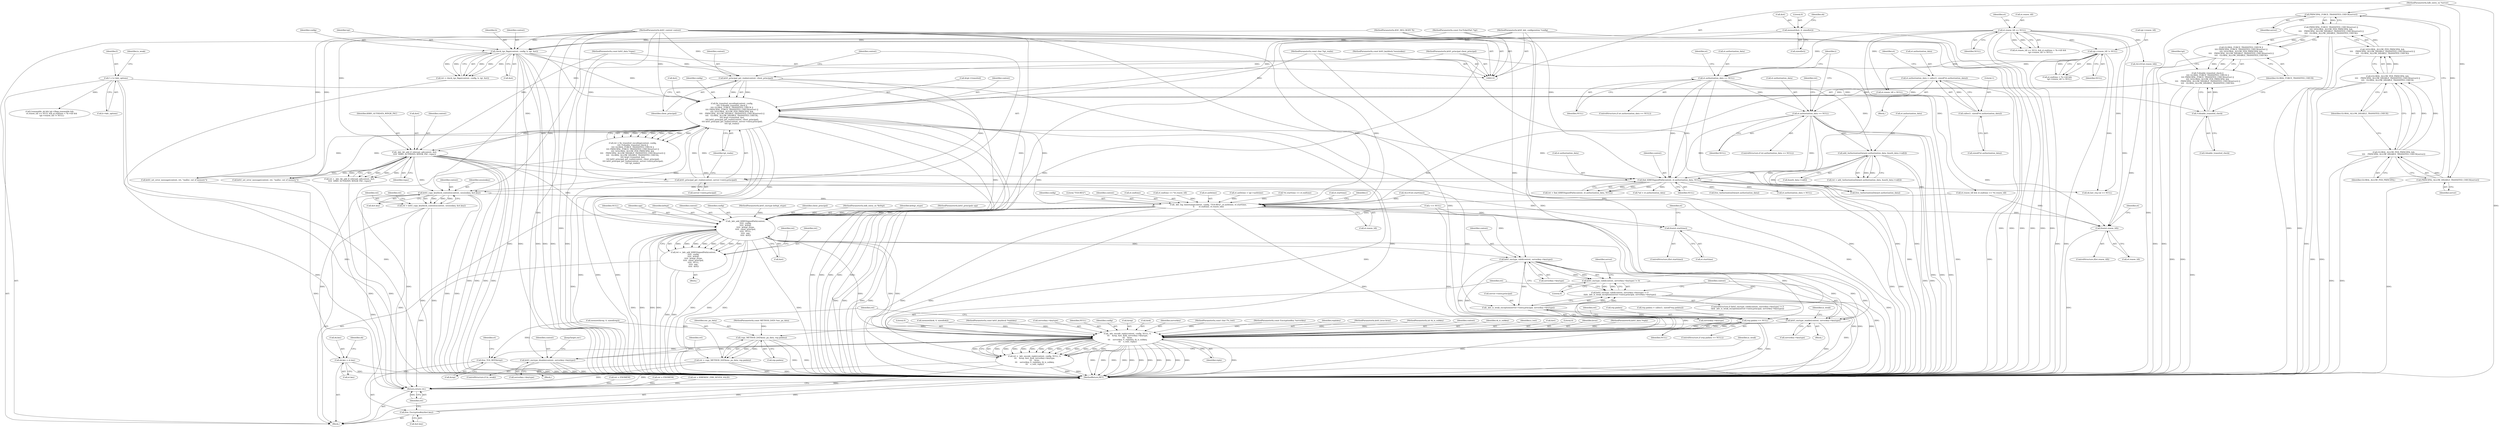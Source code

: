 digraph "0_heimdal_b1e699103f08d6a0ca46a122193c9da65f6cf837_1@API" {
"1000783" [label="(Call,krb5_copy_keyblock_contents(context, sessionkey, &et.key))"];
"1000642" [label="(Call,_kdc_tkt_add_if_relevant_ad(context, &et,\n\t\t\t\t\t  KRB5_AUTHDATA_WIN2K_PAC, rspac))"];
"1000226" [label="(Call,fix_transited_encoding(context, config,\n\t\t\t\t !f.disable_transited_check ||\n\t\t\t\t GLOBAL_FORCE_TRANSITED_CHECK ||\n\t\t\t\t PRINCIPAL_FORCE_TRANSITED_CHECK(server) ||\n\t\t\t\t !((GLOBAL_ALLOW_PER_PRINCIPAL &&\n\t\t\t\t    PRINCIPAL_ALLOW_DISABLE_TRANSITED_CHECK(server)) ||\n\t\t\t\t   GLOBAL_ALLOW_DISABLE_TRANSITED_CHECK),\n \t\t\t\t &tgt->transited, &et,\n \t\t\t\t krb5_principal_get_realm(context, client_principal),\n \t\t\t\t krb5_principal_get_realm(context, server->entry.principal),\n\t\t\t\t tgt_realm))"];
"1000255" [label="(Call,krb5_principal_get_realm(context, server->entry.principal))"];
"1000252" [label="(Call,krb5_principal_get_realm(context, client_principal))"];
"1000214" [label="(Call,check_tgs_flags(context, config, b, tgt, &et))"];
"1000111" [label="(MethodParameterIn,krb5_context context)"];
"1000112" [label="(MethodParameterIn,krb5_kdc_configuration *config)"];
"1000113" [label="(MethodParameterIn,KDC_REQ_BODY *b)"];
"1000115" [label="(MethodParameterIn,const EncTicketPart *tgt)"];
"1000156" [label="(Call,memset(&et, 0, sizeof(et)))"];
"1000126" [label="(MethodParameterIn,krb5_principal client_principal)"];
"1000229" [label="(Call,!f.disable_transited_check ||\n\t\t\t\t GLOBAL_FORCE_TRANSITED_CHECK ||\n\t\t\t\t PRINCIPAL_FORCE_TRANSITED_CHECK(server) ||\n\t\t\t\t !((GLOBAL_ALLOW_PER_PRINCIPAL &&\n\t\t\t\t    PRINCIPAL_ALLOW_DISABLE_TRANSITED_CHECK(server)) ||\n\t\t\t\t   GLOBAL_ALLOW_DISABLE_TRANSITED_CHECK))"];
"1000230" [label="(Call,!f.disable_transited_check)"];
"1000140" [label="(Call,f = b->kdc_options)"];
"1000234" [label="(Call,GLOBAL_FORCE_TRANSITED_CHECK ||\n\t\t\t\t PRINCIPAL_FORCE_TRANSITED_CHECK(server) ||\n\t\t\t\t !((GLOBAL_ALLOW_PER_PRINCIPAL &&\n\t\t\t\t    PRINCIPAL_ALLOW_DISABLE_TRANSITED_CHECK(server)) ||\n\t\t\t\t   GLOBAL_ALLOW_DISABLE_TRANSITED_CHECK))"];
"1000236" [label="(Call,PRINCIPAL_FORCE_TRANSITED_CHECK(server) ||\n\t\t\t\t !((GLOBAL_ALLOW_PER_PRINCIPAL &&\n\t\t\t\t    PRINCIPAL_ALLOW_DISABLE_TRANSITED_CHECK(server)) ||\n\t\t\t\t   GLOBAL_ALLOW_DISABLE_TRANSITED_CHECK))"];
"1000237" [label="(Call,PRINCIPAL_FORCE_TRANSITED_CHECK(server))"];
"1000122" [label="(MethodParameterIn,hdb_entry_ex *server)"];
"1000239" [label="(Call,!((GLOBAL_ALLOW_PER_PRINCIPAL &&\n\t\t\t\t    PRINCIPAL_ALLOW_DISABLE_TRANSITED_CHECK(server)) ||\n\t\t\t\t   GLOBAL_ALLOW_DISABLE_TRANSITED_CHECK))"];
"1000240" [label="(Call,(GLOBAL_ALLOW_PER_PRINCIPAL &&\n\t\t\t\t    PRINCIPAL_ALLOW_DISABLE_TRANSITED_CHECK(server)) ||\n\t\t\t\t   GLOBAL_ALLOW_DISABLE_TRANSITED_CHECK)"];
"1000241" [label="(Call,GLOBAL_ALLOW_PER_PRINCIPAL &&\n\t\t\t\t    PRINCIPAL_ALLOW_DISABLE_TRANSITED_CHECK(server))"];
"1000243" [label="(Call,PRINCIPAL_ALLOW_DISABLE_TRANSITED_CHECK(server))"];
"1000127" [label="(MethodParameterIn,const char *tgt_realm)"];
"1000131" [label="(MethodParameterIn,const krb5_data *rspac)"];
"1000725" [label="(Call,find_KRB5SignedPath(context, et.authorization_data, NULL))"];
"1000677" [label="(Call,et.authorization_data == NULL)"];
"1000665" [label="(Call,et.authorization_data = calloc(1, sizeof(*et.authorization_data)))"];
"1000669" [label="(Call,calloc(1, sizeof(*et.authorization_data)))"];
"1000659" [label="(Call,et.authorization_data == NULL)"];
"1000385" [label="(Call,et.renew_till == NULL)"];
"1000399" [label="(Call,tgt->renew_till != NULL)"];
"1000705" [label="(Call,add_AuthorizationData(et.authorization_data, &auth_data->val[i]))"];
"1000119" [label="(MethodParameterIn,const krb5_keyblock *sessionkey)"];
"1000781" [label="(Call,ret = krb5_copy_keyblock_contents(context, sessionkey, &et.key))"];
"1001120" [label="(Return,return ret;)"];
"1000807" [label="(Call,ek.key = et.key)"];
"1000909" [label="(Call,_kdc_log_timestamp(context, config, \"TGS-REQ\", et.authtime, et.starttime,\n\t\t       et.endtime, et.renew_till))"];
"1000949" [label="(Call,_kdc_add_KRB5SignedPath(context,\n\t\t\t\t\t  config,\n\t\t\t\t\t  krbtgt,\n\t\t\t\t\t  krbtgt_etype,\n\t\t\t\t\t  client_principal,\n\t\t\t\t\t  NULL,\n\t\t\t\t\t  spp,\n\t\t\t\t\t  &et))"];
"1000947" [label="(Call,ret = _kdc_add_KRB5SignedPath(context,\n\t\t\t\t\t  config,\n\t\t\t\t\t  krbtgt,\n\t\t\t\t\t  krbtgt_etype,\n\t\t\t\t\t  client_principal,\n\t\t\t\t\t  NULL,\n\t\t\t\t\t  spp,\n\t\t\t\t\t  &et))"];
"1000979" [label="(Call,rep.padata == NULL)"];
"1000991" [label="(Call,copy_METHOD_DATA(enc_pa_data, rep.padata))"];
"1000989" [label="(Call,ret = copy_METHOD_DATA(enc_pa_data, rep.padata))"];
"1001028" [label="(Call,_kdc_encode_reply(context, config, NULL, 0,\n\t\t\t    &rep, &et, &ek, serverkey->keytype,\n\t\t\t    kvno,\n\t\t\t    serverkey, 0, replykey, rk_is_subkey,\n\t\t\t    e_text, reply))"];
"1001026" [label="(Call,ret = _kdc_encode_reply(context, config, NULL, 0,\n\t\t\t    &rep, &et, &ek, serverkey->keytype,\n\t\t\t    kvno,\n\t\t\t    serverkey, 0, replykey, rk_is_subkey,\n\t\t\t    e_text, reply))"];
"1001051" [label="(Call,krb5_enctype_disable(context, serverkey->keytype))"];
"1001057" [label="(Call,free_TGS_REP(&rep))"];
"1001002" [label="(Call,krb5_enctype_valid(context, serverkey->keytype))"];
"1001001" [label="(Call,krb5_enctype_valid(context, serverkey->keytype) != 0)"];
"1001000" [label="(Call,krb5_enctype_valid(context, serverkey->keytype) != 0\n\t&& _kdc_is_weak_exception(server->entry.principal, serverkey->keytype))"];
"1001008" [label="(Call,_kdc_is_weak_exception(server->entry.principal, serverkey->keytype))"];
"1001018" [label="(Call,krb5_enctype_enable(context, serverkey->keytype))"];
"1001069" [label="(Call,free(et.starttime))"];
"1001077" [label="(Call,free(et.renew_till))"];
"1001115" [label="(Call,free_EncryptionKey(&et.key))"];
"1000781" [label="(Call,ret = krb5_copy_keyblock_contents(context, sessionkey, &et.key))"];
"1000953" [label="(Identifier,krbtgt_etype)"];
"1000666" [label="(Call,et.authorization_data)"];
"1000706" [label="(Call,et.authorization_data)"];
"1000817" [label="(Identifier,ek)"];
"1000113" [label="(MethodParameterIn,KDC_REQ_BODY *b)"];
"1000178" [label="(Call,et.authtime = tgt->authtime)"];
"1000132" [label="(MethodParameterIn,const METHOD_DATA *enc_pa_data)"];
"1000234" [label="(Call,GLOBAL_FORCE_TRANSITED_CHECK ||\n\t\t\t\t PRINCIPAL_FORCE_TRANSITED_CHECK(server) ||\n\t\t\t\t !((GLOBAL_ALLOW_PER_PRINCIPAL &&\n\t\t\t\t    PRINCIPAL_ALLOW_DISABLE_TRANSITED_CHECK(server)) ||\n\t\t\t\t   GLOBAL_ALLOW_DISABLE_TRANSITED_CHECK))"];
"1000130" [label="(MethodParameterIn,krb5_principals spp)"];
"1000659" [label="(Call,et.authorization_data == NULL)"];
"1001044" [label="(Literal,0)"];
"1000665" [label="(Call,et.authorization_data = calloc(1, sizeof(*et.authorization_data)))"];
"1000248" [label="(Identifier,tgt)"];
"1000162" [label="(Call,memset(&ek, 0, sizeof(ek)))"];
"1000242" [label="(Identifier,GLOBAL_ALLOW_PER_PRINCIPAL)"];
"1000219" [label="(Call,&et)"];
"1000122" [label="(MethodParameterIn,hdb_entry_ex *server)"];
"1000678" [label="(Call,et.authorization_data)"];
"1000131" [label="(MethodParameterIn,const krb5_data *rspac)"];
"1000215" [label="(Identifier,context)"];
"1000681" [label="(Identifier,NULL)"];
"1000116" [label="(MethodParameterIn,const krb5_keyblock *replykey)"];
"1000838" [label="(Call,ret = ENOMEM)"];
"1000546" [label="(Call,*et.starttime == et.endtime)"];
"1001039" [label="(Call,serverkey->keytype)"];
"1000150" [label="(Call,memset(&rep, 0, sizeof(rep)))"];
"1000730" [label="(Identifier,NULL)"];
"1000785" [label="(Identifier,sessionkey)"];
"1000212" [label="(Call,ret = check_tgs_flags(context, config, b, tgt, &et))"];
"1000253" [label="(Identifier,context)"];
"1000916" [label="(Call,et.starttime)"];
"1001050" [label="(Identifier,is_weak)"];
"1000966" [label="(Block,)"];
"1000403" [label="(Identifier,NULL)"];
"1001007" [label="(Literal,0)"];
"1000262" [label="(Identifier,tgt_realm)"];
"1000782" [label="(Identifier,ret)"];
"1000256" [label="(Identifier,context)"];
"1000226" [label="(Call,fix_transited_encoding(context, config,\n\t\t\t\t !f.disable_transited_check ||\n\t\t\t\t GLOBAL_FORCE_TRANSITED_CHECK ||\n\t\t\t\t PRINCIPAL_FORCE_TRANSITED_CHECK(server) ||\n\t\t\t\t !((GLOBAL_ALLOW_PER_PRINCIPAL &&\n\t\t\t\t    PRINCIPAL_ALLOW_DISABLE_TRANSITED_CHECK(server)) ||\n\t\t\t\t   GLOBAL_ALLOW_DISABLE_TRANSITED_CHECK),\n \t\t\t\t &tgt->transited, &et,\n \t\t\t\t krb5_principal_get_realm(context, client_principal),\n \t\t\t\t krb5_principal_get_realm(context, server->entry.principal),\n\t\t\t\t tgt_realm))"];
"1000384" [label="(Call,et.renew_till == NULL && et.endtime < *b->till &&\n       tgt->renew_till != NULL)"];
"1001026" [label="(Call,ret = _kdc_encode_reply(context, config, NULL, 0,\n\t\t\t    &rep, &et, &ek, serverkey->keytype,\n\t\t\t    kvno,\n\t\t\t    serverkey, 0, replykey, rk_is_subkey,\n\t\t\t    e_text, reply))"];
"1001048" [label="(Identifier,reply)"];
"1001075" [label="(Identifier,et)"];
"1000224" [label="(Call,ret = fix_transited_encoding(context, config,\n\t\t\t\t !f.disable_transited_check ||\n\t\t\t\t GLOBAL_FORCE_TRANSITED_CHECK ||\n\t\t\t\t PRINCIPAL_FORCE_TRANSITED_CHECK(server) ||\n\t\t\t\t !((GLOBAL_ALLOW_PER_PRINCIPAL &&\n\t\t\t\t    PRINCIPAL_ALLOW_DISABLE_TRANSITED_CHECK(server)) ||\n\t\t\t\t   GLOBAL_ALLOW_DISABLE_TRANSITED_CHECK),\n \t\t\t\t &tgt->transited, &et,\n \t\t\t\t krb5_principal_get_realm(context, client_principal),\n \t\t\t\t krb5_principal_get_realm(context, server->entry.principal),\n\t\t\t\t tgt_realm))"];
"1000999" [label="(ControlStructure,if (krb5_enctype_valid(context, serverkey->keytype) != 0\n\t&& _kdc_is_weak_exception(server->entry.principal, serverkey->keytype)))"];
"1000955" [label="(Identifier,NULL)"];
"1000246" [label="(Call,&tgt->transited)"];
"1001003" [label="(Identifier,context)"];
"1000243" [label="(Call,PRINCIPAL_ALLOW_DISABLE_TRANSITED_CHECK(server))"];
"1001004" [label="(Call,serverkey->keytype)"];
"1001049" [label="(ControlStructure,if (is_weak))"];
"1000807" [label="(Call,ek.key = et.key)"];
"1001115" [label="(Call,free_EncryptionKey(&et.key))"];
"1000240" [label="(Call,(GLOBAL_ALLOW_PER_PRINCIPAL &&\n\t\t\t\t    PRINCIPAL_ALLOW_DISABLE_TRANSITED_CHECK(server)) ||\n\t\t\t\t   GLOBAL_ALLOW_DISABLE_TRANSITED_CHECK)"];
"1001031" [label="(Identifier,NULL)"];
"1000786" [label="(Call,&et.key)"];
"1000956" [label="(Identifier,spp)"];
"1000727" [label="(Call,et.authorization_data)"];
"1000997" [label="(Identifier,ret)"];
"1001051" [label="(Call,krb5_enctype_disable(context, serverkey->keytype))"];
"1001030" [label="(Identifier,config)"];
"1001033" [label="(Call,&rep)"];
"1001001" [label="(Call,krb5_enctype_valid(context, serverkey->keytype) != 0)"];
"1001058" [label="(Call,&rep)"];
"1000952" [label="(Identifier,krbtgt)"];
"1000909" [label="(Call,_kdc_log_timestamp(context, config, \"TGS-REQ\", et.authtime, et.starttime,\n\t\t       et.endtime, et.renew_till))"];
"1000928" [label="(Identifier,r)"];
"1001019" [label="(Identifier,context)"];
"1000126" [label="(MethodParameterIn,krb5_principal client_principal)"];
"1000950" [label="(Identifier,context)"];
"1000811" [label="(Call,et.key)"];
"1000745" [label="(Call,free_AuthorizationData(et.authorization_data))"];
"1000216" [label="(Identifier,config)"];
"1000148" [label="(Identifier,is_weak)"];
"1000676" [label="(ControlStructure,if (et.authorization_data == NULL))"];
"1000664" [label="(Block,)"];
"1000726" [label="(Identifier,context)"];
"1000239" [label="(Call,!((GLOBAL_ALLOW_PER_PRINCIPAL &&\n\t\t\t\t    PRINCIPAL_ALLOW_DISABLE_TRANSITED_CHECK(server)) ||\n\t\t\t\t   GLOBAL_ALLOW_DISABLE_TRANSITED_CHECK))"];
"1000808" [label="(Call,ek.key)"];
"1001070" [label="(Call,et.starttime)"];
"1000115" [label="(MethodParameterIn,const EncTicketPart *tgt)"];
"1000718" [label="(Call,krb5_set_error_message(context, ret, \"malloc: out of memory\"))"];
"1000983" [label="(Identifier,NULL)"];
"1001037" [label="(Call,&ek)"];
"1000644" [label="(Call,&et)"];
"1000936" [label="(Call,r == NULL)"];
"1001063" [label="(Identifier,et)"];
"1000156" [label="(Call,memset(&et, 0, sizeof(et)))"];
"1000111" [label="(MethodParameterIn,krb5_context context)"];
"1000400" [label="(Call,tgt->renew_till)"];
"1001043" [label="(Identifier,serverkey)"];
"1000985" [label="(Call,ret = ENOMEM)"];
"1001009" [label="(Call,server->entry.principal)"];
"1000133" [label="(MethodParameterIn,const char **e_text)"];
"1000227" [label="(Identifier,context)"];
"1001053" [label="(Call,serverkey->keytype)"];
"1001027" [label="(Identifier,ret)"];
"1000374" [label="(Call,f.renewable_ok && tgt->flags.renewable &&\n       et.renew_till == NULL && et.endtime < *b->till &&\n       tgt->renew_till != NULL)"];
"1000978" [label="(ControlStructure,if (rep.padata == NULL))"];
"1001078" [label="(Call,et.renew_till)"];
"1000948" [label="(Identifier,ret)"];
"1000250" [label="(Call,&et)"];
"1000723" [label="(Call,ret = find_KRB5SignedPath(context, et.authorization_data, NULL))"];
"1000761" [label="(Call,*ad = et.authorization_data)"];
"1000791" [label="(Identifier,ret)"];
"1000951" [label="(Identifier,config)"];
"1000647" [label="(Identifier,rspac)"];
"1000989" [label="(Call,ret = copy_METHOD_DATA(enc_pa_data, rep.padata))"];
"1000555" [label="(Call,ret = KRB5KDC_ERR_NEVER_VALID)"];
"1001052" [label="(Identifier,context)"];
"1001086" [label="(Call,free_AuthorizationData(et.authorization_data))"];
"1000228" [label="(Identifier,config)"];
"1000236" [label="(Call,PRINCIPAL_FORCE_TRANSITED_CHECK(server) ||\n\t\t\t\t !((GLOBAL_ALLOW_PER_PRINCIPAL &&\n\t\t\t\t    PRINCIPAL_ALLOW_DISABLE_TRANSITED_CHECK(server)) ||\n\t\t\t\t   GLOBAL_ALLOW_DISABLE_TRANSITED_CHECK))"];
"1001002" [label="(Call,krb5_enctype_valid(context, serverkey->keytype))"];
"1000992" [label="(Identifier,enc_pa_data)"];
"1000230" [label="(Call,!f.disable_transited_check)"];
"1000663" [label="(Identifier,NULL)"];
"1000703" [label="(Call,ret = add_AuthorizationData(et.authorization_data, &auth_data->val[i]))"];
"1000667" [label="(Identifier,et)"];
"1000640" [label="(Call,ret = _kdc_tkt_add_if_relevant_ad(context, &et,\n\t\t\t\t\t  KRB5_AUTHDATA_WIN2K_PAC, rspac))"];
"1001120" [label="(Return,return ret;)"];
"1000911" [label="(Identifier,config)"];
"1001069" [label="(Call,free(et.starttime))"];
"1000112" [label="(MethodParameterIn,krb5_kdc_configuration *config)"];
"1000218" [label="(Identifier,tgt)"];
"1001017" [label="(Block,)"];
"1000164" [label="(Identifier,ek)"];
"1000784" [label="(Identifier,context)"];
"1000140" [label="(Call,f = b->kdc_options)"];
"1000245" [label="(Identifier,GLOBAL_ALLOW_DISABLE_TRANSITED_CHECK)"];
"1000980" [label="(Call,rep.padata)"];
"1000686" [label="(Call,krb5_set_error_message(context, ret, \"malloc: out of memory\"))"];
"1000946" [label="(Block,)"];
"1000235" [label="(Identifier,GLOBAL_FORCE_TRANSITED_CHECK)"];
"1000129" [label="(MethodParameterIn,krb5_enctype krbtgt_etype)"];
"1000238" [label="(Identifier,server)"];
"1000135" [label="(Block,)"];
"1000118" [label="(MethodParameterIn,const EncryptionKey *serverkey)"];
"1000577" [label="(Call,et.renew_till = NULL)"];
"1000912" [label="(Literal,\"TGS-REQ\")"];
"1000993" [label="(Call,rep.padata)"];
"1001028" [label="(Call,_kdc_encode_reply(context, config, NULL, 0,\n\t\t\t    &rep, &et, &ek, serverkey->keytype,\n\t\t\t    kvno,\n\t\t\t    serverkey, 0, replykey, rk_is_subkey,\n\t\t\t    e_text, reply))"];
"1000214" [label="(Call,check_tgs_flags(context, config, b, tgt, &et))"];
"1000954" [label="(Identifier,client_principal)"];
"1000753" [label="(Call,et.authorization_data = NULL)"];
"1001045" [label="(Identifier,replykey)"];
"1000119" [label="(MethodParameterIn,const krb5_keyblock *sessionkey)"];
"1000120" [label="(MethodParameterIn,krb5_kvno kvno)"];
"1001083" [label="(Identifier,et)"];
"1000244" [label="(Identifier,server)"];
"1000117" [label="(MethodParameterIn,int rk_is_subkey)"];
"1000229" [label="(Call,!f.disable_transited_check ||\n\t\t\t\t GLOBAL_FORCE_TRANSITED_CHECK ||\n\t\t\t\t PRINCIPAL_FORCE_TRANSITED_CHECK(server) ||\n\t\t\t\t !((GLOBAL_ALLOW_PER_PRINCIPAL &&\n\t\t\t\t    PRINCIPAL_ALLOW_DISABLE_TRANSITED_CHECK(server)) ||\n\t\t\t\t   GLOBAL_ALLOW_DISABLE_TRANSITED_CHECK))"];
"1001121" [label="(Identifier,ret)"];
"1000957" [label="(Call,&et)"];
"1001029" [label="(Identifier,context)"];
"1001057" [label="(Call,free_TGS_REP(&rep))"];
"1000643" [label="(Identifier,context)"];
"1000910" [label="(Identifier,context)"];
"1000389" [label="(Identifier,NULL)"];
"1000960" [label="(Identifier,ret)"];
"1000128" [label="(MethodParameterIn,hdb_entry_ex *krbtgt)"];
"1000947" [label="(Call,ret = _kdc_add_KRB5SignedPath(context,\n\t\t\t\t\t  config,\n\t\t\t\t\t  krbtgt,\n\t\t\t\t\t  krbtgt_etype,\n\t\t\t\t\t  client_principal,\n\t\t\t\t\t  NULL,\n\t\t\t\t\t  spp,\n\t\t\t\t\t  &et))"];
"1001046" [label="(Identifier,rk_is_subkey)"];
"1001056" [label="(JumpTarget,out:)"];
"1000967" [label="(Call,rep.padata = calloc(1, sizeof(*rep.padata)))"];
"1000160" [label="(Call,sizeof(et))"];
"1000241" [label="(Call,GLOBAL_ALLOW_PER_PRINCIPAL &&\n\t\t\t\t    PRINCIPAL_ALLOW_DISABLE_TRANSITED_CHECK(server))"];
"1000646" [label="(Identifier,KRB5_AUTHDATA_WIN2K_PAC)"];
"1000990" [label="(Identifier,ret)"];
"1001077" [label="(Call,free(et.renew_till))"];
"1001116" [label="(Call,&et.key)"];
"1000157" [label="(Call,&et)"];
"1000830" [label="(Call,ek.last_req.val == NULL)"];
"1000693" [label="(Identifier,i)"];
"1001020" [label="(Call,serverkey->keytype)"];
"1000677" [label="(Call,et.authorization_data == NULL)"];
"1000670" [label="(Literal,1)"];
"1000393" [label="(Identifier,et)"];
"1000783" [label="(Call,krb5_copy_keyblock_contents(context, sessionkey, &et.key))"];
"1000705" [label="(Call,add_AuthorizationData(et.authorization_data, &auth_data->val[i]))"];
"1000255" [label="(Call,krb5_principal_get_realm(context, server->entry.principal))"];
"1000231" [label="(Call,f.disable_transited_check)"];
"1000671" [label="(Call,sizeof(*et.authorization_data))"];
"1001011" [label="(Identifier,server)"];
"1000399" [label="(Call,tgt->renew_till != NULL)"];
"1000979" [label="(Call,rep.padata == NULL)"];
"1000202" [label="(Call,ALLOC(et.starttime))"];
"1000412" [label="(Call,ALLOC(et.renew_till))"];
"1001047" [label="(Identifier,e_text)"];
"1001014" [label="(Call,serverkey->keytype)"];
"1000991" [label="(Call,copy_METHOD_DATA(enc_pa_data, rep.padata))"];
"1000919" [label="(Call,et.endtime)"];
"1000642" [label="(Call,_kdc_tkt_add_if_relevant_ad(context, &et,\n\t\t\t\t\t  KRB5_AUTHDATA_WIN2K_PAC, rspac))"];
"1000922" [label="(Call,et.renew_till)"];
"1001035" [label="(Call,&et)"];
"1000386" [label="(Call,et.renew_till)"];
"1000986" [label="(Identifier,ret)"];
"1000658" [label="(ControlStructure,if (et.authorization_data == NULL))"];
"1000949" [label="(Call,_kdc_add_KRB5SignedPath(context,\n\t\t\t\t\t  config,\n\t\t\t\t\t  krbtgt,\n\t\t\t\t\t  krbtgt_etype,\n\t\t\t\t\t  client_principal,\n\t\t\t\t\t  NULL,\n\t\t\t\t\t  spp,\n\t\t\t\t\t  &et))"];
"1001122" [label="(MethodReturn,RET)"];
"1000390" [label="(Call,et.endtime < *b->till &&\n       tgt->renew_till != NULL)"];
"1001073" [label="(ControlStructure,if(et.renew_till))"];
"1001000" [label="(Call,krb5_enctype_valid(context, serverkey->keytype) != 0\n\t&& _kdc_is_weak_exception(server->entry.principal, serverkey->keytype))"];
"1000679" [label="(Identifier,et)"];
"1000660" [label="(Call,et.authorization_data)"];
"1000560" [label="(Call,et.renew_till && et.endtime == *et.renew_till)"];
"1000237" [label="(Call,PRINCIPAL_FORCE_TRANSITED_CHECK(server))"];
"1000669" [label="(Call,calloc(1, sizeof(*et.authorization_data)))"];
"1000142" [label="(Call,b->kdc_options)"];
"1000159" [label="(Literal,0)"];
"1000684" [label="(Identifier,ret)"];
"1000127" [label="(MethodParameterIn,const char *tgt_realm)"];
"1001008" [label="(Call,_kdc_is_weak_exception(server->entry.principal, serverkey->keytype))"];
"1000252" [label="(Call,krb5_principal_get_realm(context, client_principal))"];
"1000217" [label="(Identifier,b)"];
"1001032" [label="(Literal,0)"];
"1000709" [label="(Call,&auth_data->val[i])"];
"1000141" [label="(Identifier,f)"];
"1001065" [label="(ControlStructure,if(et.starttime))"];
"1001018" [label="(Call,krb5_enctype_enable(context, serverkey->keytype))"];
"1001042" [label="(Identifier,kvno)"];
"1000257" [label="(Call,server->entry.principal)"];
"1000254" [label="(Identifier,client_principal)"];
"1000564" [label="(Call,et.endtime == *et.renew_till)"];
"1000385" [label="(Call,et.renew_till == NULL)"];
"1001024" [label="(Identifier,is_weak)"];
"1000913" [label="(Call,et.authtime)"];
"1000725" [label="(Call,find_KRB5SignedPath(context, et.authorization_data, NULL))"];
"1000134" [label="(MethodParameterIn,krb5_data *reply)"];
"1000783" -> "1000781"  [label="AST: "];
"1000783" -> "1000786"  [label="CFG: "];
"1000784" -> "1000783"  [label="AST: "];
"1000785" -> "1000783"  [label="AST: "];
"1000786" -> "1000783"  [label="AST: "];
"1000781" -> "1000783"  [label="CFG: "];
"1000783" -> "1001122"  [label="DDG: "];
"1000783" -> "1001122"  [label="DDG: "];
"1000783" -> "1000781"  [label="DDG: "];
"1000783" -> "1000781"  [label="DDG: "];
"1000783" -> "1000781"  [label="DDG: "];
"1000642" -> "1000783"  [label="DDG: "];
"1000226" -> "1000783"  [label="DDG: "];
"1000725" -> "1000783"  [label="DDG: "];
"1000111" -> "1000783"  [label="DDG: "];
"1000119" -> "1000783"  [label="DDG: "];
"1000783" -> "1000807"  [label="DDG: "];
"1000783" -> "1000909"  [label="DDG: "];
"1000783" -> "1001115"  [label="DDG: "];
"1000642" -> "1000640"  [label="AST: "];
"1000642" -> "1000647"  [label="CFG: "];
"1000643" -> "1000642"  [label="AST: "];
"1000644" -> "1000642"  [label="AST: "];
"1000646" -> "1000642"  [label="AST: "];
"1000647" -> "1000642"  [label="AST: "];
"1000640" -> "1000642"  [label="CFG: "];
"1000642" -> "1001122"  [label="DDG: "];
"1000642" -> "1001122"  [label="DDG: "];
"1000642" -> "1001122"  [label="DDG: "];
"1000642" -> "1001122"  [label="DDG: "];
"1000642" -> "1000640"  [label="DDG: "];
"1000642" -> "1000640"  [label="DDG: "];
"1000642" -> "1000640"  [label="DDG: "];
"1000642" -> "1000640"  [label="DDG: "];
"1000226" -> "1000642"  [label="DDG: "];
"1000226" -> "1000642"  [label="DDG: "];
"1000111" -> "1000642"  [label="DDG: "];
"1000131" -> "1000642"  [label="DDG: "];
"1000642" -> "1000686"  [label="DDG: "];
"1000642" -> "1000718"  [label="DDG: "];
"1000642" -> "1000725"  [label="DDG: "];
"1000642" -> "1000949"  [label="DDG: "];
"1000642" -> "1001028"  [label="DDG: "];
"1000226" -> "1000224"  [label="AST: "];
"1000226" -> "1000262"  [label="CFG: "];
"1000227" -> "1000226"  [label="AST: "];
"1000228" -> "1000226"  [label="AST: "];
"1000229" -> "1000226"  [label="AST: "];
"1000246" -> "1000226"  [label="AST: "];
"1000250" -> "1000226"  [label="AST: "];
"1000252" -> "1000226"  [label="AST: "];
"1000255" -> "1000226"  [label="AST: "];
"1000262" -> "1000226"  [label="AST: "];
"1000224" -> "1000226"  [label="CFG: "];
"1000226" -> "1001122"  [label="DDG: "];
"1000226" -> "1001122"  [label="DDG: "];
"1000226" -> "1001122"  [label="DDG: "];
"1000226" -> "1001122"  [label="DDG: "];
"1000226" -> "1001122"  [label="DDG: "];
"1000226" -> "1001122"  [label="DDG: "];
"1000226" -> "1001122"  [label="DDG: "];
"1000226" -> "1001122"  [label="DDG: "];
"1000226" -> "1000224"  [label="DDG: "];
"1000226" -> "1000224"  [label="DDG: "];
"1000226" -> "1000224"  [label="DDG: "];
"1000226" -> "1000224"  [label="DDG: "];
"1000226" -> "1000224"  [label="DDG: "];
"1000226" -> "1000224"  [label="DDG: "];
"1000226" -> "1000224"  [label="DDG: "];
"1000226" -> "1000224"  [label="DDG: "];
"1000255" -> "1000226"  [label="DDG: "];
"1000255" -> "1000226"  [label="DDG: "];
"1000111" -> "1000226"  [label="DDG: "];
"1000214" -> "1000226"  [label="DDG: "];
"1000214" -> "1000226"  [label="DDG: "];
"1000112" -> "1000226"  [label="DDG: "];
"1000229" -> "1000226"  [label="DDG: "];
"1000229" -> "1000226"  [label="DDG: "];
"1000252" -> "1000226"  [label="DDG: "];
"1000252" -> "1000226"  [label="DDG: "];
"1000127" -> "1000226"  [label="DDG: "];
"1000226" -> "1000686"  [label="DDG: "];
"1000226" -> "1000718"  [label="DDG: "];
"1000226" -> "1000725"  [label="DDG: "];
"1000226" -> "1000909"  [label="DDG: "];
"1000226" -> "1000949"  [label="DDG: "];
"1000226" -> "1001028"  [label="DDG: "];
"1000255" -> "1000257"  [label="CFG: "];
"1000256" -> "1000255"  [label="AST: "];
"1000257" -> "1000255"  [label="AST: "];
"1000262" -> "1000255"  [label="CFG: "];
"1000255" -> "1001122"  [label="DDG: "];
"1000252" -> "1000255"  [label="DDG: "];
"1000111" -> "1000255"  [label="DDG: "];
"1000255" -> "1001008"  [label="DDG: "];
"1000252" -> "1000254"  [label="CFG: "];
"1000253" -> "1000252"  [label="AST: "];
"1000254" -> "1000252"  [label="AST: "];
"1000256" -> "1000252"  [label="CFG: "];
"1000252" -> "1001122"  [label="DDG: "];
"1000214" -> "1000252"  [label="DDG: "];
"1000111" -> "1000252"  [label="DDG: "];
"1000126" -> "1000252"  [label="DDG: "];
"1000252" -> "1000949"  [label="DDG: "];
"1000214" -> "1000212"  [label="AST: "];
"1000214" -> "1000219"  [label="CFG: "];
"1000215" -> "1000214"  [label="AST: "];
"1000216" -> "1000214"  [label="AST: "];
"1000217" -> "1000214"  [label="AST: "];
"1000218" -> "1000214"  [label="AST: "];
"1000219" -> "1000214"  [label="AST: "];
"1000212" -> "1000214"  [label="CFG: "];
"1000214" -> "1001122"  [label="DDG: "];
"1000214" -> "1001122"  [label="DDG: "];
"1000214" -> "1001122"  [label="DDG: "];
"1000214" -> "1001122"  [label="DDG: "];
"1000214" -> "1001122"  [label="DDG: "];
"1000214" -> "1000212"  [label="DDG: "];
"1000214" -> "1000212"  [label="DDG: "];
"1000214" -> "1000212"  [label="DDG: "];
"1000214" -> "1000212"  [label="DDG: "];
"1000214" -> "1000212"  [label="DDG: "];
"1000111" -> "1000214"  [label="DDG: "];
"1000112" -> "1000214"  [label="DDG: "];
"1000113" -> "1000214"  [label="DDG: "];
"1000115" -> "1000214"  [label="DDG: "];
"1000156" -> "1000214"  [label="DDG: "];
"1000111" -> "1000110"  [label="AST: "];
"1000111" -> "1001122"  [label="DDG: "];
"1000111" -> "1000686"  [label="DDG: "];
"1000111" -> "1000718"  [label="DDG: "];
"1000111" -> "1000725"  [label="DDG: "];
"1000111" -> "1000909"  [label="DDG: "];
"1000111" -> "1000949"  [label="DDG: "];
"1000111" -> "1001002"  [label="DDG: "];
"1000111" -> "1001018"  [label="DDG: "];
"1000111" -> "1001028"  [label="DDG: "];
"1000111" -> "1001051"  [label="DDG: "];
"1000112" -> "1000110"  [label="AST: "];
"1000112" -> "1001122"  [label="DDG: "];
"1000112" -> "1000909"  [label="DDG: "];
"1000112" -> "1000949"  [label="DDG: "];
"1000112" -> "1001028"  [label="DDG: "];
"1000113" -> "1000110"  [label="AST: "];
"1000113" -> "1001122"  [label="DDG: "];
"1000115" -> "1000110"  [label="AST: "];
"1000115" -> "1001122"  [label="DDG: "];
"1000156" -> "1000135"  [label="AST: "];
"1000156" -> "1000160"  [label="CFG: "];
"1000157" -> "1000156"  [label="AST: "];
"1000159" -> "1000156"  [label="AST: "];
"1000160" -> "1000156"  [label="AST: "];
"1000164" -> "1000156"  [label="CFG: "];
"1000156" -> "1001122"  [label="DDG: "];
"1000126" -> "1000110"  [label="AST: "];
"1000126" -> "1001122"  [label="DDG: "];
"1000126" -> "1000949"  [label="DDG: "];
"1000229" -> "1000230"  [label="CFG: "];
"1000229" -> "1000234"  [label="CFG: "];
"1000230" -> "1000229"  [label="AST: "];
"1000234" -> "1000229"  [label="AST: "];
"1000248" -> "1000229"  [label="CFG: "];
"1000229" -> "1001122"  [label="DDG: "];
"1000229" -> "1001122"  [label="DDG: "];
"1000230" -> "1000229"  [label="DDG: "];
"1000234" -> "1000229"  [label="DDG: "];
"1000234" -> "1000229"  [label="DDG: "];
"1000230" -> "1000231"  [label="CFG: "];
"1000231" -> "1000230"  [label="AST: "];
"1000235" -> "1000230"  [label="CFG: "];
"1000230" -> "1001122"  [label="DDG: "];
"1000140" -> "1000230"  [label="DDG: "];
"1000140" -> "1000135"  [label="AST: "];
"1000140" -> "1000142"  [label="CFG: "];
"1000141" -> "1000140"  [label="AST: "];
"1000142" -> "1000140"  [label="AST: "];
"1000148" -> "1000140"  [label="CFG: "];
"1000140" -> "1001122"  [label="DDG: "];
"1000140" -> "1001122"  [label="DDG: "];
"1000140" -> "1000374"  [label="DDG: "];
"1000234" -> "1000235"  [label="CFG: "];
"1000234" -> "1000236"  [label="CFG: "];
"1000235" -> "1000234"  [label="AST: "];
"1000236" -> "1000234"  [label="AST: "];
"1000234" -> "1001122"  [label="DDG: "];
"1000234" -> "1001122"  [label="DDG: "];
"1000236" -> "1000234"  [label="DDG: "];
"1000236" -> "1000234"  [label="DDG: "];
"1000236" -> "1000237"  [label="CFG: "];
"1000236" -> "1000239"  [label="CFG: "];
"1000237" -> "1000236"  [label="AST: "];
"1000239" -> "1000236"  [label="AST: "];
"1000236" -> "1001122"  [label="DDG: "];
"1000236" -> "1001122"  [label="DDG: "];
"1000237" -> "1000236"  [label="DDG: "];
"1000239" -> "1000236"  [label="DDG: "];
"1000237" -> "1000238"  [label="CFG: "];
"1000238" -> "1000237"  [label="AST: "];
"1000242" -> "1000237"  [label="CFG: "];
"1000237" -> "1001122"  [label="DDG: "];
"1000122" -> "1000237"  [label="DDG: "];
"1000237" -> "1000243"  [label="DDG: "];
"1000122" -> "1000110"  [label="AST: "];
"1000122" -> "1001122"  [label="DDG: "];
"1000122" -> "1000243"  [label="DDG: "];
"1000239" -> "1000240"  [label="CFG: "];
"1000240" -> "1000239"  [label="AST: "];
"1000239" -> "1001122"  [label="DDG: "];
"1000240" -> "1000239"  [label="DDG: "];
"1000240" -> "1000239"  [label="DDG: "];
"1000240" -> "1000241"  [label="CFG: "];
"1000240" -> "1000245"  [label="CFG: "];
"1000241" -> "1000240"  [label="AST: "];
"1000245" -> "1000240"  [label="AST: "];
"1000240" -> "1001122"  [label="DDG: "];
"1000240" -> "1001122"  [label="DDG: "];
"1000241" -> "1000240"  [label="DDG: "];
"1000241" -> "1000240"  [label="DDG: "];
"1000241" -> "1000242"  [label="CFG: "];
"1000241" -> "1000243"  [label="CFG: "];
"1000242" -> "1000241"  [label="AST: "];
"1000243" -> "1000241"  [label="AST: "];
"1000245" -> "1000241"  [label="CFG: "];
"1000241" -> "1001122"  [label="DDG: "];
"1000241" -> "1001122"  [label="DDG: "];
"1000243" -> "1000241"  [label="DDG: "];
"1000243" -> "1000244"  [label="CFG: "];
"1000244" -> "1000243"  [label="AST: "];
"1000243" -> "1001122"  [label="DDG: "];
"1000127" -> "1000110"  [label="AST: "];
"1000127" -> "1001122"  [label="DDG: "];
"1000131" -> "1000110"  [label="AST: "];
"1000131" -> "1001122"  [label="DDG: "];
"1000725" -> "1000723"  [label="AST: "];
"1000725" -> "1000730"  [label="CFG: "];
"1000726" -> "1000725"  [label="AST: "];
"1000727" -> "1000725"  [label="AST: "];
"1000730" -> "1000725"  [label="AST: "];
"1000723" -> "1000725"  [label="CFG: "];
"1000725" -> "1001122"  [label="DDG: "];
"1000725" -> "1001122"  [label="DDG: "];
"1000725" -> "1000723"  [label="DDG: "];
"1000725" -> "1000723"  [label="DDG: "];
"1000725" -> "1000723"  [label="DDG: "];
"1000677" -> "1000725"  [label="DDG: "];
"1000677" -> "1000725"  [label="DDG: "];
"1000659" -> "1000725"  [label="DDG: "];
"1000659" -> "1000725"  [label="DDG: "];
"1000705" -> "1000725"  [label="DDG: "];
"1000725" -> "1000745"  [label="DDG: "];
"1000725" -> "1000753"  [label="DDG: "];
"1000725" -> "1000761"  [label="DDG: "];
"1000725" -> "1000830"  [label="DDG: "];
"1000725" -> "1001086"  [label="DDG: "];
"1000677" -> "1000676"  [label="AST: "];
"1000677" -> "1000681"  [label="CFG: "];
"1000678" -> "1000677"  [label="AST: "];
"1000681" -> "1000677"  [label="AST: "];
"1000684" -> "1000677"  [label="CFG: "];
"1000693" -> "1000677"  [label="CFG: "];
"1000677" -> "1001122"  [label="DDG: "];
"1000677" -> "1001122"  [label="DDG: "];
"1000677" -> "1001122"  [label="DDG: "];
"1000665" -> "1000677"  [label="DDG: "];
"1000659" -> "1000677"  [label="DDG: "];
"1000677" -> "1000705"  [label="DDG: "];
"1000677" -> "1001086"  [label="DDG: "];
"1000665" -> "1000664"  [label="AST: "];
"1000665" -> "1000669"  [label="CFG: "];
"1000666" -> "1000665"  [label="AST: "];
"1000669" -> "1000665"  [label="AST: "];
"1000679" -> "1000665"  [label="CFG: "];
"1000665" -> "1001122"  [label="DDG: "];
"1000669" -> "1000665"  [label="DDG: "];
"1000669" -> "1000671"  [label="CFG: "];
"1000670" -> "1000669"  [label="AST: "];
"1000671" -> "1000669"  [label="AST: "];
"1000659" -> "1000658"  [label="AST: "];
"1000659" -> "1000663"  [label="CFG: "];
"1000660" -> "1000659"  [label="AST: "];
"1000663" -> "1000659"  [label="AST: "];
"1000667" -> "1000659"  [label="CFG: "];
"1000693" -> "1000659"  [label="CFG: "];
"1000659" -> "1001122"  [label="DDG: "];
"1000659" -> "1001122"  [label="DDG: "];
"1000385" -> "1000659"  [label="DDG: "];
"1000399" -> "1000659"  [label="DDG: "];
"1000659" -> "1000705"  [label="DDG: "];
"1000385" -> "1000384"  [label="AST: "];
"1000385" -> "1000389"  [label="CFG: "];
"1000386" -> "1000385"  [label="AST: "];
"1000389" -> "1000385"  [label="AST: "];
"1000393" -> "1000385"  [label="CFG: "];
"1000384" -> "1000385"  [label="CFG: "];
"1000385" -> "1001122"  [label="DDG: "];
"1000385" -> "1001122"  [label="DDG: "];
"1000385" -> "1000384"  [label="DDG: "];
"1000385" -> "1000384"  [label="DDG: "];
"1000385" -> "1000399"  [label="DDG: "];
"1000385" -> "1000412"  [label="DDG: "];
"1000385" -> "1000560"  [label="DDG: "];
"1000385" -> "1000577"  [label="DDG: "];
"1000385" -> "1000830"  [label="DDG: "];
"1000385" -> "1001077"  [label="DDG: "];
"1000399" -> "1000390"  [label="AST: "];
"1000399" -> "1000403"  [label="CFG: "];
"1000400" -> "1000399"  [label="AST: "];
"1000403" -> "1000399"  [label="AST: "];
"1000390" -> "1000399"  [label="CFG: "];
"1000399" -> "1001122"  [label="DDG: "];
"1000399" -> "1001122"  [label="DDG: "];
"1000399" -> "1000390"  [label="DDG: "];
"1000399" -> "1000390"  [label="DDG: "];
"1000399" -> "1000577"  [label="DDG: "];
"1000399" -> "1000830"  [label="DDG: "];
"1000705" -> "1000703"  [label="AST: "];
"1000705" -> "1000709"  [label="CFG: "];
"1000706" -> "1000705"  [label="AST: "];
"1000709" -> "1000705"  [label="AST: "];
"1000703" -> "1000705"  [label="CFG: "];
"1000705" -> "1001122"  [label="DDG: "];
"1000705" -> "1001122"  [label="DDG: "];
"1000705" -> "1000703"  [label="DDG: "];
"1000705" -> "1000703"  [label="DDG: "];
"1000705" -> "1001086"  [label="DDG: "];
"1000119" -> "1000110"  [label="AST: "];
"1000119" -> "1001122"  [label="DDG: "];
"1000781" -> "1000135"  [label="AST: "];
"1000782" -> "1000781"  [label="AST: "];
"1000791" -> "1000781"  [label="CFG: "];
"1000781" -> "1001122"  [label="DDG: "];
"1000781" -> "1001122"  [label="DDG: "];
"1000781" -> "1001120"  [label="DDG: "];
"1001120" -> "1000135"  [label="AST: "];
"1001120" -> "1001121"  [label="CFG: "];
"1001121" -> "1001120"  [label="AST: "];
"1001122" -> "1001120"  [label="CFG: "];
"1001120" -> "1001122"  [label="DDG: "];
"1001121" -> "1001120"  [label="DDG: "];
"1001026" -> "1001120"  [label="DDG: "];
"1000989" -> "1001120"  [label="DDG: "];
"1000718" -> "1001120"  [label="DDG: "];
"1000838" -> "1001120"  [label="DDG: "];
"1000640" -> "1001120"  [label="DDG: "];
"1000224" -> "1001120"  [label="DDG: "];
"1000555" -> "1001120"  [label="DDG: "];
"1000947" -> "1001120"  [label="DDG: "];
"1000686" -> "1001120"  [label="DDG: "];
"1000212" -> "1001120"  [label="DDG: "];
"1000985" -> "1001120"  [label="DDG: "];
"1000807" -> "1000135"  [label="AST: "];
"1000807" -> "1000811"  [label="CFG: "];
"1000808" -> "1000807"  [label="AST: "];
"1000811" -> "1000807"  [label="AST: "];
"1000817" -> "1000807"  [label="CFG: "];
"1000807" -> "1001122"  [label="DDG: "];
"1000807" -> "1001122"  [label="DDG: "];
"1000909" -> "1000135"  [label="AST: "];
"1000909" -> "1000922"  [label="CFG: "];
"1000910" -> "1000909"  [label="AST: "];
"1000911" -> "1000909"  [label="AST: "];
"1000912" -> "1000909"  [label="AST: "];
"1000913" -> "1000909"  [label="AST: "];
"1000916" -> "1000909"  [label="AST: "];
"1000919" -> "1000909"  [label="AST: "];
"1000922" -> "1000909"  [label="AST: "];
"1000928" -> "1000909"  [label="CFG: "];
"1000909" -> "1001122"  [label="DDG: "];
"1000909" -> "1001122"  [label="DDG: "];
"1000909" -> "1001122"  [label="DDG: "];
"1000909" -> "1001122"  [label="DDG: "];
"1000909" -> "1001122"  [label="DDG: "];
"1000909" -> "1001122"  [label="DDG: "];
"1000909" -> "1001122"  [label="DDG: "];
"1000178" -> "1000909"  [label="DDG: "];
"1000202" -> "1000909"  [label="DDG: "];
"1000564" -> "1000909"  [label="DDG: "];
"1000546" -> "1000909"  [label="DDG: "];
"1000577" -> "1000909"  [label="DDG: "];
"1000560" -> "1000909"  [label="DDG: "];
"1000909" -> "1000949"  [label="DDG: "];
"1000909" -> "1000949"  [label="DDG: "];
"1000909" -> "1001002"  [label="DDG: "];
"1000909" -> "1001028"  [label="DDG: "];
"1000909" -> "1001069"  [label="DDG: "];
"1000909" -> "1001077"  [label="DDG: "];
"1000949" -> "1000947"  [label="AST: "];
"1000949" -> "1000957"  [label="CFG: "];
"1000950" -> "1000949"  [label="AST: "];
"1000951" -> "1000949"  [label="AST: "];
"1000952" -> "1000949"  [label="AST: "];
"1000953" -> "1000949"  [label="AST: "];
"1000954" -> "1000949"  [label="AST: "];
"1000955" -> "1000949"  [label="AST: "];
"1000956" -> "1000949"  [label="AST: "];
"1000957" -> "1000949"  [label="AST: "];
"1000947" -> "1000949"  [label="CFG: "];
"1000949" -> "1001122"  [label="DDG: "];
"1000949" -> "1001122"  [label="DDG: "];
"1000949" -> "1001122"  [label="DDG: "];
"1000949" -> "1001122"  [label="DDG: "];
"1000949" -> "1001122"  [label="DDG: "];
"1000949" -> "1001122"  [label="DDG: "];
"1000949" -> "1001122"  [label="DDG: "];
"1000949" -> "1001122"  [label="DDG: "];
"1000949" -> "1000947"  [label="DDG: "];
"1000949" -> "1000947"  [label="DDG: "];
"1000949" -> "1000947"  [label="DDG: "];
"1000949" -> "1000947"  [label="DDG: "];
"1000949" -> "1000947"  [label="DDG: "];
"1000949" -> "1000947"  [label="DDG: "];
"1000949" -> "1000947"  [label="DDG: "];
"1000949" -> "1000947"  [label="DDG: "];
"1000128" -> "1000949"  [label="DDG: "];
"1000129" -> "1000949"  [label="DDG: "];
"1000936" -> "1000949"  [label="DDG: "];
"1000130" -> "1000949"  [label="DDG: "];
"1000949" -> "1000979"  [label="DDG: "];
"1000949" -> "1001002"  [label="DDG: "];
"1000949" -> "1001028"  [label="DDG: "];
"1000949" -> "1001028"  [label="DDG: "];
"1000949" -> "1001028"  [label="DDG: "];
"1000947" -> "1000946"  [label="AST: "];
"1000948" -> "1000947"  [label="AST: "];
"1000960" -> "1000947"  [label="CFG: "];
"1000947" -> "1001122"  [label="DDG: "];
"1000947" -> "1001122"  [label="DDG: "];
"1000979" -> "1000978"  [label="AST: "];
"1000979" -> "1000983"  [label="CFG: "];
"1000980" -> "1000979"  [label="AST: "];
"1000983" -> "1000979"  [label="AST: "];
"1000986" -> "1000979"  [label="CFG: "];
"1000990" -> "1000979"  [label="CFG: "];
"1000979" -> "1001122"  [label="DDG: "];
"1000979" -> "1001122"  [label="DDG: "];
"1000979" -> "1001122"  [label="DDG: "];
"1000967" -> "1000979"  [label="DDG: "];
"1000936" -> "1000979"  [label="DDG: "];
"1000979" -> "1000991"  [label="DDG: "];
"1000979" -> "1001028"  [label="DDG: "];
"1000991" -> "1000989"  [label="AST: "];
"1000991" -> "1000993"  [label="CFG: "];
"1000992" -> "1000991"  [label="AST: "];
"1000993" -> "1000991"  [label="AST: "];
"1000989" -> "1000991"  [label="CFG: "];
"1000991" -> "1001122"  [label="DDG: "];
"1000991" -> "1001122"  [label="DDG: "];
"1000991" -> "1000989"  [label="DDG: "];
"1000991" -> "1000989"  [label="DDG: "];
"1000132" -> "1000991"  [label="DDG: "];
"1000989" -> "1000966"  [label="AST: "];
"1000990" -> "1000989"  [label="AST: "];
"1000997" -> "1000989"  [label="CFG: "];
"1000989" -> "1001122"  [label="DDG: "];
"1000989" -> "1001122"  [label="DDG: "];
"1001028" -> "1001026"  [label="AST: "];
"1001028" -> "1001048"  [label="CFG: "];
"1001029" -> "1001028"  [label="AST: "];
"1001030" -> "1001028"  [label="AST: "];
"1001031" -> "1001028"  [label="AST: "];
"1001032" -> "1001028"  [label="AST: "];
"1001033" -> "1001028"  [label="AST: "];
"1001035" -> "1001028"  [label="AST: "];
"1001037" -> "1001028"  [label="AST: "];
"1001039" -> "1001028"  [label="AST: "];
"1001042" -> "1001028"  [label="AST: "];
"1001043" -> "1001028"  [label="AST: "];
"1001044" -> "1001028"  [label="AST: "];
"1001045" -> "1001028"  [label="AST: "];
"1001046" -> "1001028"  [label="AST: "];
"1001047" -> "1001028"  [label="AST: "];
"1001048" -> "1001028"  [label="AST: "];
"1001026" -> "1001028"  [label="CFG: "];
"1001028" -> "1001122"  [label="DDG: "];
"1001028" -> "1001122"  [label="DDG: "];
"1001028" -> "1001122"  [label="DDG: "];
"1001028" -> "1001122"  [label="DDG: "];
"1001028" -> "1001122"  [label="DDG: "];
"1001028" -> "1001122"  [label="DDG: "];
"1001028" -> "1001122"  [label="DDG: "];
"1001028" -> "1001122"  [label="DDG: "];
"1001028" -> "1001122"  [label="DDG: "];
"1001028" -> "1001122"  [label="DDG: "];
"1001028" -> "1001122"  [label="DDG: "];
"1001028" -> "1001122"  [label="DDG: "];
"1001028" -> "1001026"  [label="DDG: "];
"1001028" -> "1001026"  [label="DDG: "];
"1001028" -> "1001026"  [label="DDG: "];
"1001028" -> "1001026"  [label="DDG: "];
"1001028" -> "1001026"  [label="DDG: "];
"1001028" -> "1001026"  [label="DDG: "];
"1001028" -> "1001026"  [label="DDG: "];
"1001028" -> "1001026"  [label="DDG: "];
"1001028" -> "1001026"  [label="DDG: "];
"1001028" -> "1001026"  [label="DDG: "];
"1001028" -> "1001026"  [label="DDG: "];
"1001028" -> "1001026"  [label="DDG: "];
"1001028" -> "1001026"  [label="DDG: "];
"1001028" -> "1001026"  [label="DDG: "];
"1001002" -> "1001028"  [label="DDG: "];
"1001002" -> "1001028"  [label="DDG: "];
"1001018" -> "1001028"  [label="DDG: "];
"1001018" -> "1001028"  [label="DDG: "];
"1000936" -> "1001028"  [label="DDG: "];
"1000150" -> "1001028"  [label="DDG: "];
"1000162" -> "1001028"  [label="DDG: "];
"1001008" -> "1001028"  [label="DDG: "];
"1000120" -> "1001028"  [label="DDG: "];
"1000118" -> "1001028"  [label="DDG: "];
"1000116" -> "1001028"  [label="DDG: "];
"1000117" -> "1001028"  [label="DDG: "];
"1000133" -> "1001028"  [label="DDG: "];
"1000134" -> "1001028"  [label="DDG: "];
"1001028" -> "1001051"  [label="DDG: "];
"1001028" -> "1001051"  [label="DDG: "];
"1001028" -> "1001057"  [label="DDG: "];
"1001026" -> "1000135"  [label="AST: "];
"1001027" -> "1001026"  [label="AST: "];
"1001050" -> "1001026"  [label="CFG: "];
"1001026" -> "1001122"  [label="DDG: "];
"1001026" -> "1001122"  [label="DDG: "];
"1001051" -> "1001049"  [label="AST: "];
"1001051" -> "1001053"  [label="CFG: "];
"1001052" -> "1001051"  [label="AST: "];
"1001053" -> "1001051"  [label="AST: "];
"1001056" -> "1001051"  [label="CFG: "];
"1001051" -> "1001122"  [label="DDG: "];
"1001051" -> "1001122"  [label="DDG: "];
"1001051" -> "1001122"  [label="DDG: "];
"1001057" -> "1000135"  [label="AST: "];
"1001057" -> "1001058"  [label="CFG: "];
"1001058" -> "1001057"  [label="AST: "];
"1001063" -> "1001057"  [label="CFG: "];
"1001057" -> "1001122"  [label="DDG: "];
"1001057" -> "1001122"  [label="DDG: "];
"1000150" -> "1001057"  [label="DDG: "];
"1001002" -> "1001001"  [label="AST: "];
"1001002" -> "1001004"  [label="CFG: "];
"1001003" -> "1001002"  [label="AST: "];
"1001004" -> "1001002"  [label="AST: "];
"1001007" -> "1001002"  [label="CFG: "];
"1001002" -> "1001001"  [label="DDG: "];
"1001002" -> "1001001"  [label="DDG: "];
"1001002" -> "1001008"  [label="DDG: "];
"1001002" -> "1001018"  [label="DDG: "];
"1001002" -> "1001018"  [label="DDG: "];
"1001001" -> "1001000"  [label="AST: "];
"1001001" -> "1001007"  [label="CFG: "];
"1001007" -> "1001001"  [label="AST: "];
"1001011" -> "1001001"  [label="CFG: "];
"1001000" -> "1001001"  [label="CFG: "];
"1001001" -> "1001122"  [label="DDG: "];
"1001001" -> "1001000"  [label="DDG: "];
"1001001" -> "1001000"  [label="DDG: "];
"1001000" -> "1000999"  [label="AST: "];
"1001000" -> "1001008"  [label="CFG: "];
"1001008" -> "1001000"  [label="AST: "];
"1001019" -> "1001000"  [label="CFG: "];
"1001027" -> "1001000"  [label="CFG: "];
"1001000" -> "1001122"  [label="DDG: "];
"1001000" -> "1001122"  [label="DDG: "];
"1001000" -> "1001122"  [label="DDG: "];
"1001008" -> "1001000"  [label="DDG: "];
"1001008" -> "1001000"  [label="DDG: "];
"1001008" -> "1001014"  [label="CFG: "];
"1001009" -> "1001008"  [label="AST: "];
"1001014" -> "1001008"  [label="AST: "];
"1001008" -> "1001122"  [label="DDG: "];
"1001008" -> "1001018"  [label="DDG: "];
"1001018" -> "1001017"  [label="AST: "];
"1001018" -> "1001020"  [label="CFG: "];
"1001019" -> "1001018"  [label="AST: "];
"1001020" -> "1001018"  [label="AST: "];
"1001024" -> "1001018"  [label="CFG: "];
"1001018" -> "1001122"  [label="DDG: "];
"1001069" -> "1001065"  [label="AST: "];
"1001069" -> "1001070"  [label="CFG: "];
"1001070" -> "1001069"  [label="AST: "];
"1001075" -> "1001069"  [label="CFG: "];
"1001069" -> "1001122"  [label="DDG: "];
"1000202" -> "1001069"  [label="DDG: "];
"1001077" -> "1001073"  [label="AST: "];
"1001077" -> "1001078"  [label="CFG: "];
"1001078" -> "1001077"  [label="AST: "];
"1001083" -> "1001077"  [label="CFG: "];
"1001077" -> "1001122"  [label="DDG: "];
"1000560" -> "1001077"  [label="DDG: "];
"1000412" -> "1001077"  [label="DDG: "];
"1000577" -> "1001077"  [label="DDG: "];
"1001115" -> "1000135"  [label="AST: "];
"1001115" -> "1001116"  [label="CFG: "];
"1001116" -> "1001115"  [label="AST: "];
"1001121" -> "1001115"  [label="CFG: "];
"1001115" -> "1001122"  [label="DDG: "];
"1001115" -> "1001122"  [label="DDG: "];
}
